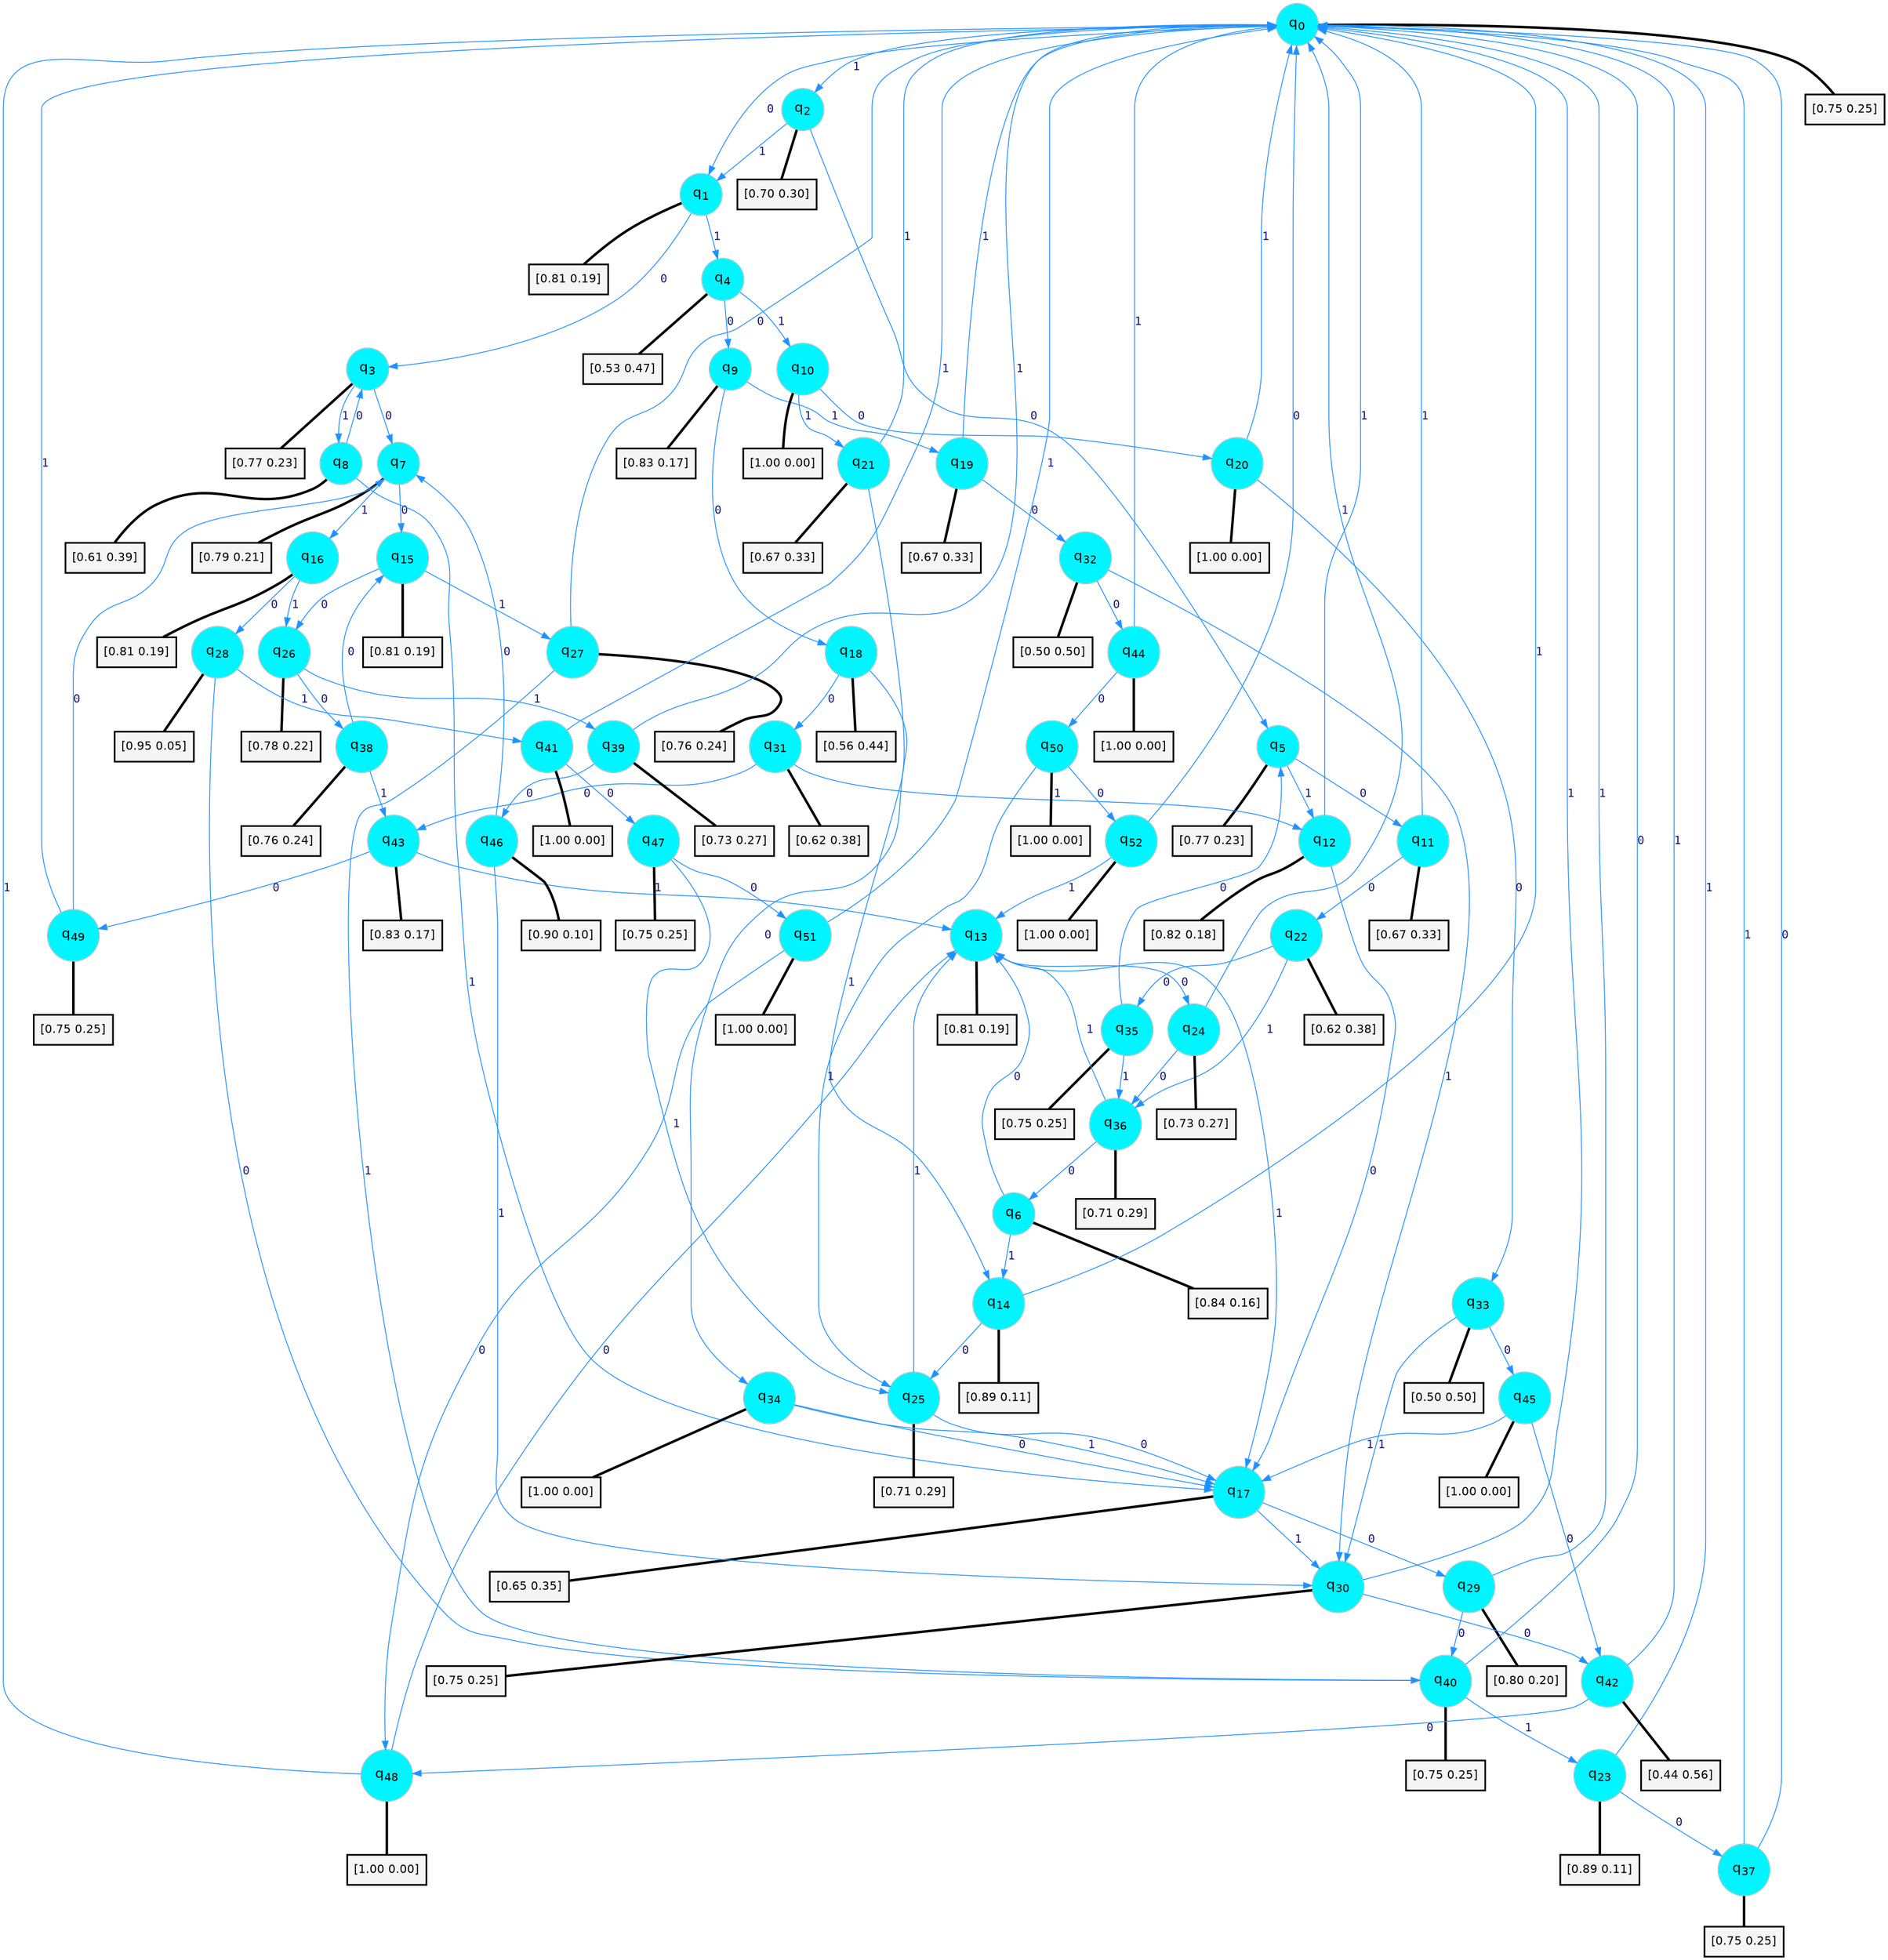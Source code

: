 digraph G {
graph [
bgcolor=transparent, dpi=300, rankdir=TD, size="40,25"];
node [
color=gray, fillcolor=turquoise1, fontcolor=black, fontname=Helvetica, fontsize=16, fontweight=bold, shape=circle, style=filled];
edge [
arrowsize=1, color=dodgerblue1, fontcolor=midnightblue, fontname=courier, fontweight=bold, penwidth=1, style=solid, weight=20];
0[label=<q<SUB>0</SUB>>];
1[label=<q<SUB>1</SUB>>];
2[label=<q<SUB>2</SUB>>];
3[label=<q<SUB>3</SUB>>];
4[label=<q<SUB>4</SUB>>];
5[label=<q<SUB>5</SUB>>];
6[label=<q<SUB>6</SUB>>];
7[label=<q<SUB>7</SUB>>];
8[label=<q<SUB>8</SUB>>];
9[label=<q<SUB>9</SUB>>];
10[label=<q<SUB>10</SUB>>];
11[label=<q<SUB>11</SUB>>];
12[label=<q<SUB>12</SUB>>];
13[label=<q<SUB>13</SUB>>];
14[label=<q<SUB>14</SUB>>];
15[label=<q<SUB>15</SUB>>];
16[label=<q<SUB>16</SUB>>];
17[label=<q<SUB>17</SUB>>];
18[label=<q<SUB>18</SUB>>];
19[label=<q<SUB>19</SUB>>];
20[label=<q<SUB>20</SUB>>];
21[label=<q<SUB>21</SUB>>];
22[label=<q<SUB>22</SUB>>];
23[label=<q<SUB>23</SUB>>];
24[label=<q<SUB>24</SUB>>];
25[label=<q<SUB>25</SUB>>];
26[label=<q<SUB>26</SUB>>];
27[label=<q<SUB>27</SUB>>];
28[label=<q<SUB>28</SUB>>];
29[label=<q<SUB>29</SUB>>];
30[label=<q<SUB>30</SUB>>];
31[label=<q<SUB>31</SUB>>];
32[label=<q<SUB>32</SUB>>];
33[label=<q<SUB>33</SUB>>];
34[label=<q<SUB>34</SUB>>];
35[label=<q<SUB>35</SUB>>];
36[label=<q<SUB>36</SUB>>];
37[label=<q<SUB>37</SUB>>];
38[label=<q<SUB>38</SUB>>];
39[label=<q<SUB>39</SUB>>];
40[label=<q<SUB>40</SUB>>];
41[label=<q<SUB>41</SUB>>];
42[label=<q<SUB>42</SUB>>];
43[label=<q<SUB>43</SUB>>];
44[label=<q<SUB>44</SUB>>];
45[label=<q<SUB>45</SUB>>];
46[label=<q<SUB>46</SUB>>];
47[label=<q<SUB>47</SUB>>];
48[label=<q<SUB>48</SUB>>];
49[label=<q<SUB>49</SUB>>];
50[label=<q<SUB>50</SUB>>];
51[label=<q<SUB>51</SUB>>];
52[label=<q<SUB>52</SUB>>];
53[label="[0.75 0.25]", shape=box,fontcolor=black, fontname=Helvetica, fontsize=14, penwidth=2, fillcolor=whitesmoke,color=black];
54[label="[0.81 0.19]", shape=box,fontcolor=black, fontname=Helvetica, fontsize=14, penwidth=2, fillcolor=whitesmoke,color=black];
55[label="[0.70 0.30]", shape=box,fontcolor=black, fontname=Helvetica, fontsize=14, penwidth=2, fillcolor=whitesmoke,color=black];
56[label="[0.77 0.23]", shape=box,fontcolor=black, fontname=Helvetica, fontsize=14, penwidth=2, fillcolor=whitesmoke,color=black];
57[label="[0.53 0.47]", shape=box,fontcolor=black, fontname=Helvetica, fontsize=14, penwidth=2, fillcolor=whitesmoke,color=black];
58[label="[0.77 0.23]", shape=box,fontcolor=black, fontname=Helvetica, fontsize=14, penwidth=2, fillcolor=whitesmoke,color=black];
59[label="[0.84 0.16]", shape=box,fontcolor=black, fontname=Helvetica, fontsize=14, penwidth=2, fillcolor=whitesmoke,color=black];
60[label="[0.79 0.21]", shape=box,fontcolor=black, fontname=Helvetica, fontsize=14, penwidth=2, fillcolor=whitesmoke,color=black];
61[label="[0.61 0.39]", shape=box,fontcolor=black, fontname=Helvetica, fontsize=14, penwidth=2, fillcolor=whitesmoke,color=black];
62[label="[0.83 0.17]", shape=box,fontcolor=black, fontname=Helvetica, fontsize=14, penwidth=2, fillcolor=whitesmoke,color=black];
63[label="[1.00 0.00]", shape=box,fontcolor=black, fontname=Helvetica, fontsize=14, penwidth=2, fillcolor=whitesmoke,color=black];
64[label="[0.67 0.33]", shape=box,fontcolor=black, fontname=Helvetica, fontsize=14, penwidth=2, fillcolor=whitesmoke,color=black];
65[label="[0.82 0.18]", shape=box,fontcolor=black, fontname=Helvetica, fontsize=14, penwidth=2, fillcolor=whitesmoke,color=black];
66[label="[0.81 0.19]", shape=box,fontcolor=black, fontname=Helvetica, fontsize=14, penwidth=2, fillcolor=whitesmoke,color=black];
67[label="[0.89 0.11]", shape=box,fontcolor=black, fontname=Helvetica, fontsize=14, penwidth=2, fillcolor=whitesmoke,color=black];
68[label="[0.81 0.19]", shape=box,fontcolor=black, fontname=Helvetica, fontsize=14, penwidth=2, fillcolor=whitesmoke,color=black];
69[label="[0.81 0.19]", shape=box,fontcolor=black, fontname=Helvetica, fontsize=14, penwidth=2, fillcolor=whitesmoke,color=black];
70[label="[0.65 0.35]", shape=box,fontcolor=black, fontname=Helvetica, fontsize=14, penwidth=2, fillcolor=whitesmoke,color=black];
71[label="[0.56 0.44]", shape=box,fontcolor=black, fontname=Helvetica, fontsize=14, penwidth=2, fillcolor=whitesmoke,color=black];
72[label="[0.67 0.33]", shape=box,fontcolor=black, fontname=Helvetica, fontsize=14, penwidth=2, fillcolor=whitesmoke,color=black];
73[label="[1.00 0.00]", shape=box,fontcolor=black, fontname=Helvetica, fontsize=14, penwidth=2, fillcolor=whitesmoke,color=black];
74[label="[0.67 0.33]", shape=box,fontcolor=black, fontname=Helvetica, fontsize=14, penwidth=2, fillcolor=whitesmoke,color=black];
75[label="[0.62 0.38]", shape=box,fontcolor=black, fontname=Helvetica, fontsize=14, penwidth=2, fillcolor=whitesmoke,color=black];
76[label="[0.89 0.11]", shape=box,fontcolor=black, fontname=Helvetica, fontsize=14, penwidth=2, fillcolor=whitesmoke,color=black];
77[label="[0.73 0.27]", shape=box,fontcolor=black, fontname=Helvetica, fontsize=14, penwidth=2, fillcolor=whitesmoke,color=black];
78[label="[0.71 0.29]", shape=box,fontcolor=black, fontname=Helvetica, fontsize=14, penwidth=2, fillcolor=whitesmoke,color=black];
79[label="[0.78 0.22]", shape=box,fontcolor=black, fontname=Helvetica, fontsize=14, penwidth=2, fillcolor=whitesmoke,color=black];
80[label="[0.76 0.24]", shape=box,fontcolor=black, fontname=Helvetica, fontsize=14, penwidth=2, fillcolor=whitesmoke,color=black];
81[label="[0.95 0.05]", shape=box,fontcolor=black, fontname=Helvetica, fontsize=14, penwidth=2, fillcolor=whitesmoke,color=black];
82[label="[0.80 0.20]", shape=box,fontcolor=black, fontname=Helvetica, fontsize=14, penwidth=2, fillcolor=whitesmoke,color=black];
83[label="[0.75 0.25]", shape=box,fontcolor=black, fontname=Helvetica, fontsize=14, penwidth=2, fillcolor=whitesmoke,color=black];
84[label="[0.62 0.38]", shape=box,fontcolor=black, fontname=Helvetica, fontsize=14, penwidth=2, fillcolor=whitesmoke,color=black];
85[label="[0.50 0.50]", shape=box,fontcolor=black, fontname=Helvetica, fontsize=14, penwidth=2, fillcolor=whitesmoke,color=black];
86[label="[0.50 0.50]", shape=box,fontcolor=black, fontname=Helvetica, fontsize=14, penwidth=2, fillcolor=whitesmoke,color=black];
87[label="[1.00 0.00]", shape=box,fontcolor=black, fontname=Helvetica, fontsize=14, penwidth=2, fillcolor=whitesmoke,color=black];
88[label="[0.75 0.25]", shape=box,fontcolor=black, fontname=Helvetica, fontsize=14, penwidth=2, fillcolor=whitesmoke,color=black];
89[label="[0.71 0.29]", shape=box,fontcolor=black, fontname=Helvetica, fontsize=14, penwidth=2, fillcolor=whitesmoke,color=black];
90[label="[0.75 0.25]", shape=box,fontcolor=black, fontname=Helvetica, fontsize=14, penwidth=2, fillcolor=whitesmoke,color=black];
91[label="[0.76 0.24]", shape=box,fontcolor=black, fontname=Helvetica, fontsize=14, penwidth=2, fillcolor=whitesmoke,color=black];
92[label="[0.73 0.27]", shape=box,fontcolor=black, fontname=Helvetica, fontsize=14, penwidth=2, fillcolor=whitesmoke,color=black];
93[label="[0.75 0.25]", shape=box,fontcolor=black, fontname=Helvetica, fontsize=14, penwidth=2, fillcolor=whitesmoke,color=black];
94[label="[1.00 0.00]", shape=box,fontcolor=black, fontname=Helvetica, fontsize=14, penwidth=2, fillcolor=whitesmoke,color=black];
95[label="[0.44 0.56]", shape=box,fontcolor=black, fontname=Helvetica, fontsize=14, penwidth=2, fillcolor=whitesmoke,color=black];
96[label="[0.83 0.17]", shape=box,fontcolor=black, fontname=Helvetica, fontsize=14, penwidth=2, fillcolor=whitesmoke,color=black];
97[label="[1.00 0.00]", shape=box,fontcolor=black, fontname=Helvetica, fontsize=14, penwidth=2, fillcolor=whitesmoke,color=black];
98[label="[1.00 0.00]", shape=box,fontcolor=black, fontname=Helvetica, fontsize=14, penwidth=2, fillcolor=whitesmoke,color=black];
99[label="[0.90 0.10]", shape=box,fontcolor=black, fontname=Helvetica, fontsize=14, penwidth=2, fillcolor=whitesmoke,color=black];
100[label="[0.75 0.25]", shape=box,fontcolor=black, fontname=Helvetica, fontsize=14, penwidth=2, fillcolor=whitesmoke,color=black];
101[label="[1.00 0.00]", shape=box,fontcolor=black, fontname=Helvetica, fontsize=14, penwidth=2, fillcolor=whitesmoke,color=black];
102[label="[0.75 0.25]", shape=box,fontcolor=black, fontname=Helvetica, fontsize=14, penwidth=2, fillcolor=whitesmoke,color=black];
103[label="[1.00 0.00]", shape=box,fontcolor=black, fontname=Helvetica, fontsize=14, penwidth=2, fillcolor=whitesmoke,color=black];
104[label="[1.00 0.00]", shape=box,fontcolor=black, fontname=Helvetica, fontsize=14, penwidth=2, fillcolor=whitesmoke,color=black];
105[label="[1.00 0.00]", shape=box,fontcolor=black, fontname=Helvetica, fontsize=14, penwidth=2, fillcolor=whitesmoke,color=black];
0->1 [label=0];
0->2 [label=1];
0->53 [arrowhead=none, penwidth=3,color=black];
1->3 [label=0];
1->4 [label=1];
1->54 [arrowhead=none, penwidth=3,color=black];
2->5 [label=0];
2->1 [label=1];
2->55 [arrowhead=none, penwidth=3,color=black];
3->7 [label=0];
3->8 [label=1];
3->56 [arrowhead=none, penwidth=3,color=black];
4->9 [label=0];
4->10 [label=1];
4->57 [arrowhead=none, penwidth=3,color=black];
5->11 [label=0];
5->12 [label=1];
5->58 [arrowhead=none, penwidth=3,color=black];
6->13 [label=0];
6->14 [label=1];
6->59 [arrowhead=none, penwidth=3,color=black];
7->15 [label=0];
7->16 [label=1];
7->60 [arrowhead=none, penwidth=3,color=black];
8->3 [label=0];
8->17 [label=1];
8->61 [arrowhead=none, penwidth=3,color=black];
9->18 [label=0];
9->19 [label=1];
9->62 [arrowhead=none, penwidth=3,color=black];
10->20 [label=0];
10->21 [label=1];
10->63 [arrowhead=none, penwidth=3,color=black];
11->22 [label=0];
11->0 [label=1];
11->64 [arrowhead=none, penwidth=3,color=black];
12->17 [label=0];
12->0 [label=1];
12->65 [arrowhead=none, penwidth=3,color=black];
13->24 [label=0];
13->17 [label=1];
13->66 [arrowhead=none, penwidth=3,color=black];
14->25 [label=0];
14->0 [label=1];
14->67 [arrowhead=none, penwidth=3,color=black];
15->26 [label=0];
15->27 [label=1];
15->68 [arrowhead=none, penwidth=3,color=black];
16->28 [label=0];
16->26 [label=1];
16->69 [arrowhead=none, penwidth=3,color=black];
17->29 [label=0];
17->30 [label=1];
17->70 [arrowhead=none, penwidth=3,color=black];
18->31 [label=0];
18->14 [label=1];
18->71 [arrowhead=none, penwidth=3,color=black];
19->32 [label=0];
19->0 [label=1];
19->72 [arrowhead=none, penwidth=3,color=black];
20->33 [label=0];
20->0 [label=1];
20->73 [arrowhead=none, penwidth=3,color=black];
21->34 [label=0];
21->0 [label=1];
21->74 [arrowhead=none, penwidth=3,color=black];
22->35 [label=0];
22->36 [label=1];
22->75 [arrowhead=none, penwidth=3,color=black];
23->37 [label=0];
23->0 [label=1];
23->76 [arrowhead=none, penwidth=3,color=black];
24->36 [label=0];
24->0 [label=1];
24->77 [arrowhead=none, penwidth=3,color=black];
25->17 [label=0];
25->13 [label=1];
25->78 [arrowhead=none, penwidth=3,color=black];
26->38 [label=0];
26->39 [label=1];
26->79 [arrowhead=none, penwidth=3,color=black];
27->0 [label=0];
27->40 [label=1];
27->80 [arrowhead=none, penwidth=3,color=black];
28->40 [label=0];
28->41 [label=1];
28->81 [arrowhead=none, penwidth=3,color=black];
29->40 [label=0];
29->0 [label=1];
29->82 [arrowhead=none, penwidth=3,color=black];
30->42 [label=0];
30->0 [label=1];
30->83 [arrowhead=none, penwidth=3,color=black];
31->43 [label=0];
31->12 [label=1];
31->84 [arrowhead=none, penwidth=3,color=black];
32->44 [label=0];
32->30 [label=1];
32->85 [arrowhead=none, penwidth=3,color=black];
33->45 [label=0];
33->30 [label=1];
33->86 [arrowhead=none, penwidth=3,color=black];
34->17 [label=0];
34->17 [label=1];
34->87 [arrowhead=none, penwidth=3,color=black];
35->5 [label=0];
35->36 [label=1];
35->88 [arrowhead=none, penwidth=3,color=black];
36->6 [label=0];
36->13 [label=1];
36->89 [arrowhead=none, penwidth=3,color=black];
37->0 [label=0];
37->0 [label=1];
37->90 [arrowhead=none, penwidth=3,color=black];
38->15 [label=0];
38->43 [label=1];
38->91 [arrowhead=none, penwidth=3,color=black];
39->46 [label=0];
39->0 [label=1];
39->92 [arrowhead=none, penwidth=3,color=black];
40->0 [label=0];
40->23 [label=1];
40->93 [arrowhead=none, penwidth=3,color=black];
41->47 [label=0];
41->0 [label=1];
41->94 [arrowhead=none, penwidth=3,color=black];
42->48 [label=0];
42->0 [label=1];
42->95 [arrowhead=none, penwidth=3,color=black];
43->49 [label=0];
43->13 [label=1];
43->96 [arrowhead=none, penwidth=3,color=black];
44->50 [label=0];
44->0 [label=1];
44->97 [arrowhead=none, penwidth=3,color=black];
45->42 [label=0];
45->17 [label=1];
45->98 [arrowhead=none, penwidth=3,color=black];
46->7 [label=0];
46->30 [label=1];
46->99 [arrowhead=none, penwidth=3,color=black];
47->51 [label=0];
47->25 [label=1];
47->100 [arrowhead=none, penwidth=3,color=black];
48->13 [label=0];
48->0 [label=1];
48->101 [arrowhead=none, penwidth=3,color=black];
49->7 [label=0];
49->0 [label=1];
49->102 [arrowhead=none, penwidth=3,color=black];
50->52 [label=0];
50->25 [label=1];
50->103 [arrowhead=none, penwidth=3,color=black];
51->48 [label=0];
51->0 [label=1];
51->104 [arrowhead=none, penwidth=3,color=black];
52->0 [label=0];
52->13 [label=1];
52->105 [arrowhead=none, penwidth=3,color=black];
}
